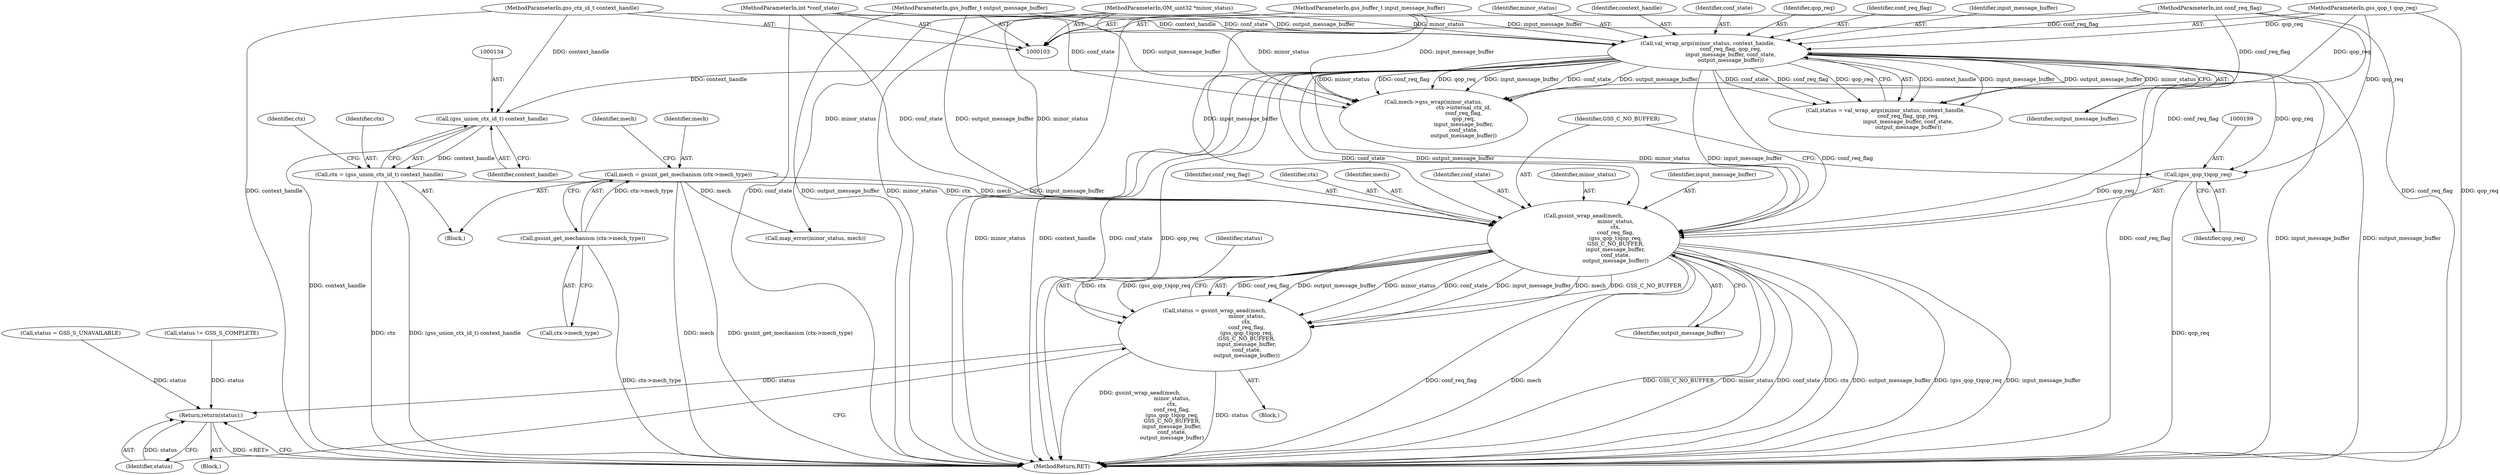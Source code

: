 digraph "0_krb5_56f7b1bc95a2a3eeb420e069e7655fb181ade5cf_8@pointer" {
"1000193" [label="(Call,gssint_wrap_aead(mech,\n                                      minor_status,\n                                      ctx,\n                                      conf_req_flag,\n                                      (gss_qop_t)qop_req,\n                                      GSS_C_NO_BUFFER,\n                                      input_message_buffer,\n                                      conf_state,\n                                      output_message_buffer))"];
"1000144" [label="(Call,mech = gssint_get_mechanism (ctx->mech_type))"];
"1000146" [label="(Call,gssint_get_mechanism (ctx->mech_type))"];
"1000117" [label="(Call,val_wrap_args(minor_status, context_handle,\n                           conf_req_flag, qop_req,\n                           input_message_buffer, conf_state,\n                           output_message_buffer))"];
"1000104" [label="(MethodParameterIn,OM_uint32 *minor_status)"];
"1000105" [label="(MethodParameterIn,gss_ctx_id_t context_handle)"];
"1000106" [label="(MethodParameterIn,int conf_req_flag)"];
"1000107" [label="(MethodParameterIn,gss_qop_t qop_req)"];
"1000108" [label="(MethodParameterIn,gss_buffer_t input_message_buffer)"];
"1000109" [label="(MethodParameterIn,int *conf_state)"];
"1000110" [label="(MethodParameterIn,gss_buffer_t output_message_buffer)"];
"1000131" [label="(Call,ctx = (gss_union_ctx_id_t) context_handle)"];
"1000133" [label="(Call,(gss_union_ctx_id_t) context_handle)"];
"1000198" [label="(Call,(gss_qop_t)qop_req)"];
"1000191" [label="(Call,status = gssint_wrap_aead(mech,\n                                      minor_status,\n                                      ctx,\n                                      conf_req_flag,\n                                      (gss_qop_t)qop_req,\n                                      GSS_C_NO_BUFFER,\n                                      input_message_buffer,\n                                      conf_state,\n                                      output_message_buffer))"];
"1000209" [label="(Return,return(status);)"];
"1000105" [label="(MethodParameterIn,gss_ctx_id_t context_handle)"];
"1000104" [label="(MethodParameterIn,OM_uint32 *minor_status)"];
"1000195" [label="(Identifier,minor_status)"];
"1000202" [label="(Identifier,input_message_buffer)"];
"1000115" [label="(Call,status = val_wrap_args(minor_status, context_handle,\n                           conf_req_flag, qop_req,\n                           input_message_buffer, conf_state,\n                           output_message_buffer))"];
"1000171" [label="(Call,status != GSS_S_COMPLETE)"];
"1000131" [label="(Call,ctx = (gss_union_ctx_id_t) context_handle)"];
"1000198" [label="(Call,(gss_qop_t)qop_req)"];
"1000191" [label="(Call,status = gssint_wrap_aead(mech,\n                                      minor_status,\n                                      ctx,\n                                      conf_req_flag,\n                                      (gss_qop_t)qop_req,\n                                      GSS_C_NO_BUFFER,\n                                      input_message_buffer,\n                                      conf_state,\n                                      output_message_buffer))"];
"1000108" [label="(MethodParameterIn,gss_buffer_t input_message_buffer)"];
"1000197" [label="(Identifier,conf_req_flag)"];
"1000160" [label="(Call,mech->gss_wrap(minor_status,\n                                    ctx->internal_ctx_id,\n                                    conf_req_flag,\n                                    qop_req,\n                                    input_message_buffer,\n                                    conf_state,\n                                    output_message_buffer))"];
"1000200" [label="(Identifier,qop_req)"];
"1000152" [label="(Block,)"];
"1000119" [label="(Identifier,context_handle)"];
"1000133" [label="(Call,(gss_union_ctx_id_t) context_handle)"];
"1000209" [label="(Return,return(status);)"];
"1000201" [label="(Identifier,GSS_C_NO_BUFFER)"];
"1000204" [label="(Identifier,output_message_buffer)"];
"1000196" [label="(Identifier,ctx)"];
"1000123" [label="(Identifier,conf_state)"];
"1000144" [label="(Call,mech = gssint_get_mechanism (ctx->mech_type))"];
"1000174" [label="(Call,map_error(minor_status, mech))"];
"1000192" [label="(Identifier,status)"];
"1000206" [label="(Call,status = GSS_S_UNAVAILABLE)"];
"1000135" [label="(Identifier,context_handle)"];
"1000194" [label="(Identifier,mech)"];
"1000117" [label="(Call,val_wrap_args(minor_status, context_handle,\n                           conf_req_flag, qop_req,\n                           input_message_buffer, conf_state,\n                           output_message_buffer))"];
"1000121" [label="(Identifier,qop_req)"];
"1000110" [label="(MethodParameterIn,gss_buffer_t output_message_buffer)"];
"1000111" [label="(Block,)"];
"1000203" [label="(Identifier,conf_state)"];
"1000213" [label="(MethodReturn,RET)"];
"1000120" [label="(Identifier,conf_req_flag)"];
"1000124" [label="(Identifier,output_message_buffer)"];
"1000190" [label="(Block,)"];
"1000139" [label="(Identifier,ctx)"];
"1000210" [label="(Identifier,status)"];
"1000146" [label="(Call,gssint_get_mechanism (ctx->mech_type))"];
"1000122" [label="(Identifier,input_message_buffer)"];
"1000109" [label="(MethodParameterIn,int *conf_state)"];
"1000193" [label="(Call,gssint_wrap_aead(mech,\n                                      minor_status,\n                                      ctx,\n                                      conf_req_flag,\n                                      (gss_qop_t)qop_req,\n                                      GSS_C_NO_BUFFER,\n                                      input_message_buffer,\n                                      conf_state,\n                                      output_message_buffer))"];
"1000107" [label="(MethodParameterIn,gss_qop_t qop_req)"];
"1000151" [label="(Identifier,mech)"];
"1000118" [label="(Identifier,minor_status)"];
"1000147" [label="(Call,ctx->mech_type)"];
"1000106" [label="(MethodParameterIn,int conf_req_flag)"];
"1000132" [label="(Identifier,ctx)"];
"1000145" [label="(Identifier,mech)"];
"1000193" -> "1000191"  [label="AST: "];
"1000193" -> "1000204"  [label="CFG: "];
"1000194" -> "1000193"  [label="AST: "];
"1000195" -> "1000193"  [label="AST: "];
"1000196" -> "1000193"  [label="AST: "];
"1000197" -> "1000193"  [label="AST: "];
"1000198" -> "1000193"  [label="AST: "];
"1000201" -> "1000193"  [label="AST: "];
"1000202" -> "1000193"  [label="AST: "];
"1000203" -> "1000193"  [label="AST: "];
"1000204" -> "1000193"  [label="AST: "];
"1000191" -> "1000193"  [label="CFG: "];
"1000193" -> "1000213"  [label="DDG: conf_req_flag"];
"1000193" -> "1000213"  [label="DDG: mech"];
"1000193" -> "1000213"  [label="DDG: GSS_C_NO_BUFFER"];
"1000193" -> "1000213"  [label="DDG: minor_status"];
"1000193" -> "1000213"  [label="DDG: conf_state"];
"1000193" -> "1000213"  [label="DDG: ctx"];
"1000193" -> "1000213"  [label="DDG: output_message_buffer"];
"1000193" -> "1000213"  [label="DDG: (gss_qop_t)qop_req"];
"1000193" -> "1000213"  [label="DDG: input_message_buffer"];
"1000193" -> "1000191"  [label="DDG: conf_req_flag"];
"1000193" -> "1000191"  [label="DDG: output_message_buffer"];
"1000193" -> "1000191"  [label="DDG: minor_status"];
"1000193" -> "1000191"  [label="DDG: conf_state"];
"1000193" -> "1000191"  [label="DDG: input_message_buffer"];
"1000193" -> "1000191"  [label="DDG: mech"];
"1000193" -> "1000191"  [label="DDG: GSS_C_NO_BUFFER"];
"1000193" -> "1000191"  [label="DDG: ctx"];
"1000193" -> "1000191"  [label="DDG: (gss_qop_t)qop_req"];
"1000144" -> "1000193"  [label="DDG: mech"];
"1000117" -> "1000193"  [label="DDG: minor_status"];
"1000117" -> "1000193"  [label="DDG: conf_req_flag"];
"1000117" -> "1000193"  [label="DDG: input_message_buffer"];
"1000117" -> "1000193"  [label="DDG: conf_state"];
"1000117" -> "1000193"  [label="DDG: output_message_buffer"];
"1000104" -> "1000193"  [label="DDG: minor_status"];
"1000131" -> "1000193"  [label="DDG: ctx"];
"1000106" -> "1000193"  [label="DDG: conf_req_flag"];
"1000198" -> "1000193"  [label="DDG: qop_req"];
"1000108" -> "1000193"  [label="DDG: input_message_buffer"];
"1000109" -> "1000193"  [label="DDG: conf_state"];
"1000110" -> "1000193"  [label="DDG: output_message_buffer"];
"1000144" -> "1000111"  [label="AST: "];
"1000144" -> "1000146"  [label="CFG: "];
"1000145" -> "1000144"  [label="AST: "];
"1000146" -> "1000144"  [label="AST: "];
"1000151" -> "1000144"  [label="CFG: "];
"1000144" -> "1000213"  [label="DDG: mech"];
"1000144" -> "1000213"  [label="DDG: gssint_get_mechanism (ctx->mech_type)"];
"1000146" -> "1000144"  [label="DDG: ctx->mech_type"];
"1000144" -> "1000174"  [label="DDG: mech"];
"1000146" -> "1000147"  [label="CFG: "];
"1000147" -> "1000146"  [label="AST: "];
"1000146" -> "1000213"  [label="DDG: ctx->mech_type"];
"1000117" -> "1000115"  [label="AST: "];
"1000117" -> "1000124"  [label="CFG: "];
"1000118" -> "1000117"  [label="AST: "];
"1000119" -> "1000117"  [label="AST: "];
"1000120" -> "1000117"  [label="AST: "];
"1000121" -> "1000117"  [label="AST: "];
"1000122" -> "1000117"  [label="AST: "];
"1000123" -> "1000117"  [label="AST: "];
"1000124" -> "1000117"  [label="AST: "];
"1000115" -> "1000117"  [label="CFG: "];
"1000117" -> "1000213"  [label="DDG: minor_status"];
"1000117" -> "1000213"  [label="DDG: context_handle"];
"1000117" -> "1000213"  [label="DDG: conf_state"];
"1000117" -> "1000213"  [label="DDG: qop_req"];
"1000117" -> "1000213"  [label="DDG: conf_req_flag"];
"1000117" -> "1000213"  [label="DDG: input_message_buffer"];
"1000117" -> "1000213"  [label="DDG: output_message_buffer"];
"1000117" -> "1000115"  [label="DDG: context_handle"];
"1000117" -> "1000115"  [label="DDG: input_message_buffer"];
"1000117" -> "1000115"  [label="DDG: output_message_buffer"];
"1000117" -> "1000115"  [label="DDG: minor_status"];
"1000117" -> "1000115"  [label="DDG: conf_state"];
"1000117" -> "1000115"  [label="DDG: conf_req_flag"];
"1000117" -> "1000115"  [label="DDG: qop_req"];
"1000104" -> "1000117"  [label="DDG: minor_status"];
"1000105" -> "1000117"  [label="DDG: context_handle"];
"1000106" -> "1000117"  [label="DDG: conf_req_flag"];
"1000107" -> "1000117"  [label="DDG: qop_req"];
"1000108" -> "1000117"  [label="DDG: input_message_buffer"];
"1000109" -> "1000117"  [label="DDG: conf_state"];
"1000110" -> "1000117"  [label="DDG: output_message_buffer"];
"1000117" -> "1000133"  [label="DDG: context_handle"];
"1000117" -> "1000160"  [label="DDG: minor_status"];
"1000117" -> "1000160"  [label="DDG: conf_req_flag"];
"1000117" -> "1000160"  [label="DDG: qop_req"];
"1000117" -> "1000160"  [label="DDG: input_message_buffer"];
"1000117" -> "1000160"  [label="DDG: conf_state"];
"1000117" -> "1000160"  [label="DDG: output_message_buffer"];
"1000117" -> "1000198"  [label="DDG: qop_req"];
"1000104" -> "1000103"  [label="AST: "];
"1000104" -> "1000213"  [label="DDG: minor_status"];
"1000104" -> "1000160"  [label="DDG: minor_status"];
"1000104" -> "1000174"  [label="DDG: minor_status"];
"1000105" -> "1000103"  [label="AST: "];
"1000105" -> "1000213"  [label="DDG: context_handle"];
"1000105" -> "1000133"  [label="DDG: context_handle"];
"1000106" -> "1000103"  [label="AST: "];
"1000106" -> "1000213"  [label="DDG: conf_req_flag"];
"1000106" -> "1000160"  [label="DDG: conf_req_flag"];
"1000107" -> "1000103"  [label="AST: "];
"1000107" -> "1000213"  [label="DDG: qop_req"];
"1000107" -> "1000160"  [label="DDG: qop_req"];
"1000107" -> "1000198"  [label="DDG: qop_req"];
"1000108" -> "1000103"  [label="AST: "];
"1000108" -> "1000213"  [label="DDG: input_message_buffer"];
"1000108" -> "1000160"  [label="DDG: input_message_buffer"];
"1000109" -> "1000103"  [label="AST: "];
"1000109" -> "1000213"  [label="DDG: conf_state"];
"1000109" -> "1000160"  [label="DDG: conf_state"];
"1000110" -> "1000103"  [label="AST: "];
"1000110" -> "1000213"  [label="DDG: output_message_buffer"];
"1000110" -> "1000160"  [label="DDG: output_message_buffer"];
"1000131" -> "1000111"  [label="AST: "];
"1000131" -> "1000133"  [label="CFG: "];
"1000132" -> "1000131"  [label="AST: "];
"1000133" -> "1000131"  [label="AST: "];
"1000139" -> "1000131"  [label="CFG: "];
"1000131" -> "1000213"  [label="DDG: (gss_union_ctx_id_t) context_handle"];
"1000131" -> "1000213"  [label="DDG: ctx"];
"1000133" -> "1000131"  [label="DDG: context_handle"];
"1000133" -> "1000135"  [label="CFG: "];
"1000134" -> "1000133"  [label="AST: "];
"1000135" -> "1000133"  [label="AST: "];
"1000133" -> "1000213"  [label="DDG: context_handle"];
"1000198" -> "1000200"  [label="CFG: "];
"1000199" -> "1000198"  [label="AST: "];
"1000200" -> "1000198"  [label="AST: "];
"1000201" -> "1000198"  [label="CFG: "];
"1000198" -> "1000213"  [label="DDG: qop_req"];
"1000191" -> "1000190"  [label="AST: "];
"1000192" -> "1000191"  [label="AST: "];
"1000210" -> "1000191"  [label="CFG: "];
"1000191" -> "1000213"  [label="DDG: gssint_wrap_aead(mech,\n                                      minor_status,\n                                      ctx,\n                                      conf_req_flag,\n                                      (gss_qop_t)qop_req,\n                                      GSS_C_NO_BUFFER,\n                                      input_message_buffer,\n                                      conf_state,\n                                      output_message_buffer)"];
"1000191" -> "1000213"  [label="DDG: status"];
"1000191" -> "1000209"  [label="DDG: status"];
"1000209" -> "1000152"  [label="AST: "];
"1000209" -> "1000210"  [label="CFG: "];
"1000210" -> "1000209"  [label="AST: "];
"1000213" -> "1000209"  [label="CFG: "];
"1000209" -> "1000213"  [label="DDG: <RET>"];
"1000210" -> "1000209"  [label="DDG: status"];
"1000171" -> "1000209"  [label="DDG: status"];
"1000206" -> "1000209"  [label="DDG: status"];
}
